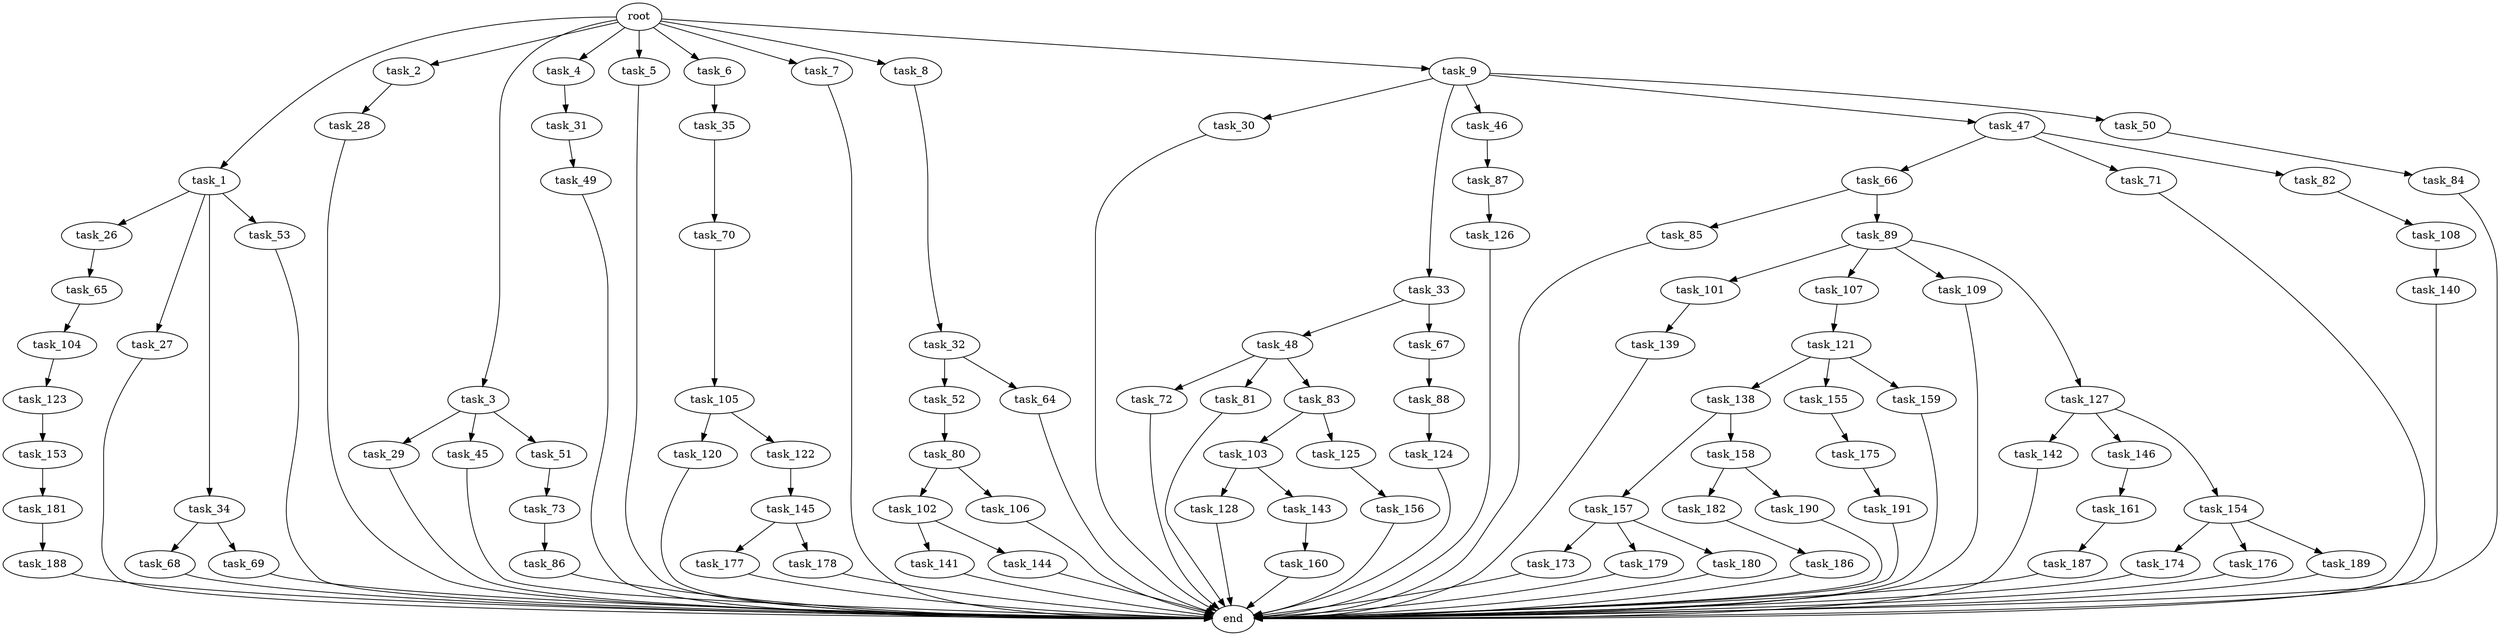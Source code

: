 digraph G {
  root [size="0.000000"];
  task_1 [size="10.240000"];
  task_2 [size="10.240000"];
  task_3 [size="10.240000"];
  task_4 [size="10.240000"];
  task_5 [size="10.240000"];
  task_6 [size="10.240000"];
  task_7 [size="10.240000"];
  task_8 [size="10.240000"];
  task_9 [size="10.240000"];
  task_26 [size="2147483648.000000"];
  task_27 [size="2147483648.000000"];
  task_28 [size="343597383.680000"];
  task_29 [size="8589934592.000000"];
  task_30 [size="773094113.280000"];
  task_31 [size="773094113.280000"];
  task_32 [size="2147483648.000000"];
  task_33 [size="773094113.280000"];
  task_34 [size="2147483648.000000"];
  task_35 [size="3092376453.120000"];
  task_45 [size="8589934592.000000"];
  task_46 [size="773094113.280000"];
  task_47 [size="773094113.280000"];
  task_48 [size="1374389534.720000"];
  task_49 [size="343597383.680000"];
  task_50 [size="773094113.280000"];
  task_51 [size="8589934592.000000"];
  task_52 [size="773094113.280000"];
  task_53 [size="2147483648.000000"];
  task_64 [size="773094113.280000"];
  task_65 [size="773094113.280000"];
  task_66 [size="3092376453.120000"];
  task_67 [size="1374389534.720000"];
  task_68 [size="8589934592.000000"];
  task_69 [size="8589934592.000000"];
  task_70 [size="6957847019.520000"];
  task_71 [size="3092376453.120000"];
  task_72 [size="4209067950.080000"];
  task_73 [size="343597383.680000"];
  task_80 [size="1374389534.720000"];
  task_81 [size="4209067950.080000"];
  task_82 [size="3092376453.120000"];
  task_83 [size="4209067950.080000"];
  task_84 [size="1374389534.720000"];
  task_85 [size="5497558138.880000"];
  task_86 [size="5497558138.880000"];
  task_87 [size="6957847019.520000"];
  task_88 [size="773094113.280000"];
  task_89 [size="5497558138.880000"];
  task_101 [size="6957847019.520000"];
  task_102 [size="8589934592.000000"];
  task_103 [size="2147483648.000000"];
  task_104 [size="5497558138.880000"];
  task_105 [size="343597383.680000"];
  task_106 [size="8589934592.000000"];
  task_107 [size="6957847019.520000"];
  task_108 [size="1374389534.720000"];
  task_109 [size="6957847019.520000"];
  task_120 [size="3092376453.120000"];
  task_121 [size="6957847019.520000"];
  task_122 [size="3092376453.120000"];
  task_123 [size="4209067950.080000"];
  task_124 [size="773094113.280000"];
  task_125 [size="2147483648.000000"];
  task_126 [size="343597383.680000"];
  task_127 [size="6957847019.520000"];
  task_128 [size="5497558138.880000"];
  task_138 [size="5497558138.880000"];
  task_139 [size="773094113.280000"];
  task_140 [size="4209067950.080000"];
  task_141 [size="5497558138.880000"];
  task_142 [size="3092376453.120000"];
  task_143 [size="5497558138.880000"];
  task_144 [size="5497558138.880000"];
  task_145 [size="2147483648.000000"];
  task_146 [size="3092376453.120000"];
  task_153 [size="1374389534.720000"];
  task_154 [size="3092376453.120000"];
  task_155 [size="5497558138.880000"];
  task_156 [size="2147483648.000000"];
  task_157 [size="8589934592.000000"];
  task_158 [size="8589934592.000000"];
  task_159 [size="5497558138.880000"];
  task_160 [size="773094113.280000"];
  task_161 [size="6957847019.520000"];
  task_173 [size="8589934592.000000"];
  task_174 [size="6957847019.520000"];
  task_175 [size="3092376453.120000"];
  task_176 [size="6957847019.520000"];
  task_177 [size="4209067950.080000"];
  task_178 [size="4209067950.080000"];
  task_179 [size="8589934592.000000"];
  task_180 [size="8589934592.000000"];
  task_181 [size="343597383.680000"];
  task_182 [size="773094113.280000"];
  task_186 [size="8589934592.000000"];
  task_187 [size="8589934592.000000"];
  task_188 [size="773094113.280000"];
  task_189 [size="6957847019.520000"];
  task_190 [size="773094113.280000"];
  task_191 [size="8589934592.000000"];
  end [size="0.000000"];

  root -> task_1 [size="1.000000"];
  root -> task_2 [size="1.000000"];
  root -> task_3 [size="1.000000"];
  root -> task_4 [size="1.000000"];
  root -> task_5 [size="1.000000"];
  root -> task_6 [size="1.000000"];
  root -> task_7 [size="1.000000"];
  root -> task_8 [size="1.000000"];
  root -> task_9 [size="1.000000"];
  task_1 -> task_26 [size="209715200.000000"];
  task_1 -> task_27 [size="209715200.000000"];
  task_1 -> task_34 [size="209715200.000000"];
  task_1 -> task_53 [size="209715200.000000"];
  task_2 -> task_28 [size="33554432.000000"];
  task_3 -> task_29 [size="838860800.000000"];
  task_3 -> task_45 [size="838860800.000000"];
  task_3 -> task_51 [size="838860800.000000"];
  task_4 -> task_31 [size="75497472.000000"];
  task_5 -> end [size="1.000000"];
  task_6 -> task_35 [size="301989888.000000"];
  task_7 -> end [size="1.000000"];
  task_8 -> task_32 [size="209715200.000000"];
  task_9 -> task_30 [size="75497472.000000"];
  task_9 -> task_33 [size="75497472.000000"];
  task_9 -> task_46 [size="75497472.000000"];
  task_9 -> task_47 [size="75497472.000000"];
  task_9 -> task_50 [size="75497472.000000"];
  task_26 -> task_65 [size="75497472.000000"];
  task_27 -> end [size="1.000000"];
  task_28 -> end [size="1.000000"];
  task_29 -> end [size="1.000000"];
  task_30 -> end [size="1.000000"];
  task_31 -> task_49 [size="33554432.000000"];
  task_32 -> task_52 [size="75497472.000000"];
  task_32 -> task_64 [size="75497472.000000"];
  task_33 -> task_48 [size="134217728.000000"];
  task_33 -> task_67 [size="134217728.000000"];
  task_34 -> task_68 [size="838860800.000000"];
  task_34 -> task_69 [size="838860800.000000"];
  task_35 -> task_70 [size="679477248.000000"];
  task_45 -> end [size="1.000000"];
  task_46 -> task_87 [size="679477248.000000"];
  task_47 -> task_66 [size="301989888.000000"];
  task_47 -> task_71 [size="301989888.000000"];
  task_47 -> task_82 [size="301989888.000000"];
  task_48 -> task_72 [size="411041792.000000"];
  task_48 -> task_81 [size="411041792.000000"];
  task_48 -> task_83 [size="411041792.000000"];
  task_49 -> end [size="1.000000"];
  task_50 -> task_84 [size="134217728.000000"];
  task_51 -> task_73 [size="33554432.000000"];
  task_52 -> task_80 [size="134217728.000000"];
  task_53 -> end [size="1.000000"];
  task_64 -> end [size="1.000000"];
  task_65 -> task_104 [size="536870912.000000"];
  task_66 -> task_85 [size="536870912.000000"];
  task_66 -> task_89 [size="536870912.000000"];
  task_67 -> task_88 [size="75497472.000000"];
  task_68 -> end [size="1.000000"];
  task_69 -> end [size="1.000000"];
  task_70 -> task_105 [size="33554432.000000"];
  task_71 -> end [size="1.000000"];
  task_72 -> end [size="1.000000"];
  task_73 -> task_86 [size="536870912.000000"];
  task_80 -> task_102 [size="838860800.000000"];
  task_80 -> task_106 [size="838860800.000000"];
  task_81 -> end [size="1.000000"];
  task_82 -> task_108 [size="134217728.000000"];
  task_83 -> task_103 [size="209715200.000000"];
  task_83 -> task_125 [size="209715200.000000"];
  task_84 -> end [size="1.000000"];
  task_85 -> end [size="1.000000"];
  task_86 -> end [size="1.000000"];
  task_87 -> task_126 [size="33554432.000000"];
  task_88 -> task_124 [size="75497472.000000"];
  task_89 -> task_101 [size="679477248.000000"];
  task_89 -> task_107 [size="679477248.000000"];
  task_89 -> task_109 [size="679477248.000000"];
  task_89 -> task_127 [size="679477248.000000"];
  task_101 -> task_139 [size="75497472.000000"];
  task_102 -> task_141 [size="536870912.000000"];
  task_102 -> task_144 [size="536870912.000000"];
  task_103 -> task_128 [size="536870912.000000"];
  task_103 -> task_143 [size="536870912.000000"];
  task_104 -> task_123 [size="411041792.000000"];
  task_105 -> task_120 [size="301989888.000000"];
  task_105 -> task_122 [size="301989888.000000"];
  task_106 -> end [size="1.000000"];
  task_107 -> task_121 [size="679477248.000000"];
  task_108 -> task_140 [size="411041792.000000"];
  task_109 -> end [size="1.000000"];
  task_120 -> end [size="1.000000"];
  task_121 -> task_138 [size="536870912.000000"];
  task_121 -> task_155 [size="536870912.000000"];
  task_121 -> task_159 [size="536870912.000000"];
  task_122 -> task_145 [size="209715200.000000"];
  task_123 -> task_153 [size="134217728.000000"];
  task_124 -> end [size="1.000000"];
  task_125 -> task_156 [size="209715200.000000"];
  task_126 -> end [size="1.000000"];
  task_127 -> task_142 [size="301989888.000000"];
  task_127 -> task_146 [size="301989888.000000"];
  task_127 -> task_154 [size="301989888.000000"];
  task_128 -> end [size="1.000000"];
  task_138 -> task_157 [size="838860800.000000"];
  task_138 -> task_158 [size="838860800.000000"];
  task_139 -> end [size="1.000000"];
  task_140 -> end [size="1.000000"];
  task_141 -> end [size="1.000000"];
  task_142 -> end [size="1.000000"];
  task_143 -> task_160 [size="75497472.000000"];
  task_144 -> end [size="1.000000"];
  task_145 -> task_177 [size="411041792.000000"];
  task_145 -> task_178 [size="411041792.000000"];
  task_146 -> task_161 [size="679477248.000000"];
  task_153 -> task_181 [size="33554432.000000"];
  task_154 -> task_174 [size="679477248.000000"];
  task_154 -> task_176 [size="679477248.000000"];
  task_154 -> task_189 [size="679477248.000000"];
  task_155 -> task_175 [size="301989888.000000"];
  task_156 -> end [size="1.000000"];
  task_157 -> task_173 [size="838860800.000000"];
  task_157 -> task_179 [size="838860800.000000"];
  task_157 -> task_180 [size="838860800.000000"];
  task_158 -> task_182 [size="75497472.000000"];
  task_158 -> task_190 [size="75497472.000000"];
  task_159 -> end [size="1.000000"];
  task_160 -> end [size="1.000000"];
  task_161 -> task_187 [size="838860800.000000"];
  task_173 -> end [size="1.000000"];
  task_174 -> end [size="1.000000"];
  task_175 -> task_191 [size="838860800.000000"];
  task_176 -> end [size="1.000000"];
  task_177 -> end [size="1.000000"];
  task_178 -> end [size="1.000000"];
  task_179 -> end [size="1.000000"];
  task_180 -> end [size="1.000000"];
  task_181 -> task_188 [size="75497472.000000"];
  task_182 -> task_186 [size="838860800.000000"];
  task_186 -> end [size="1.000000"];
  task_187 -> end [size="1.000000"];
  task_188 -> end [size="1.000000"];
  task_189 -> end [size="1.000000"];
  task_190 -> end [size="1.000000"];
  task_191 -> end [size="1.000000"];
}

